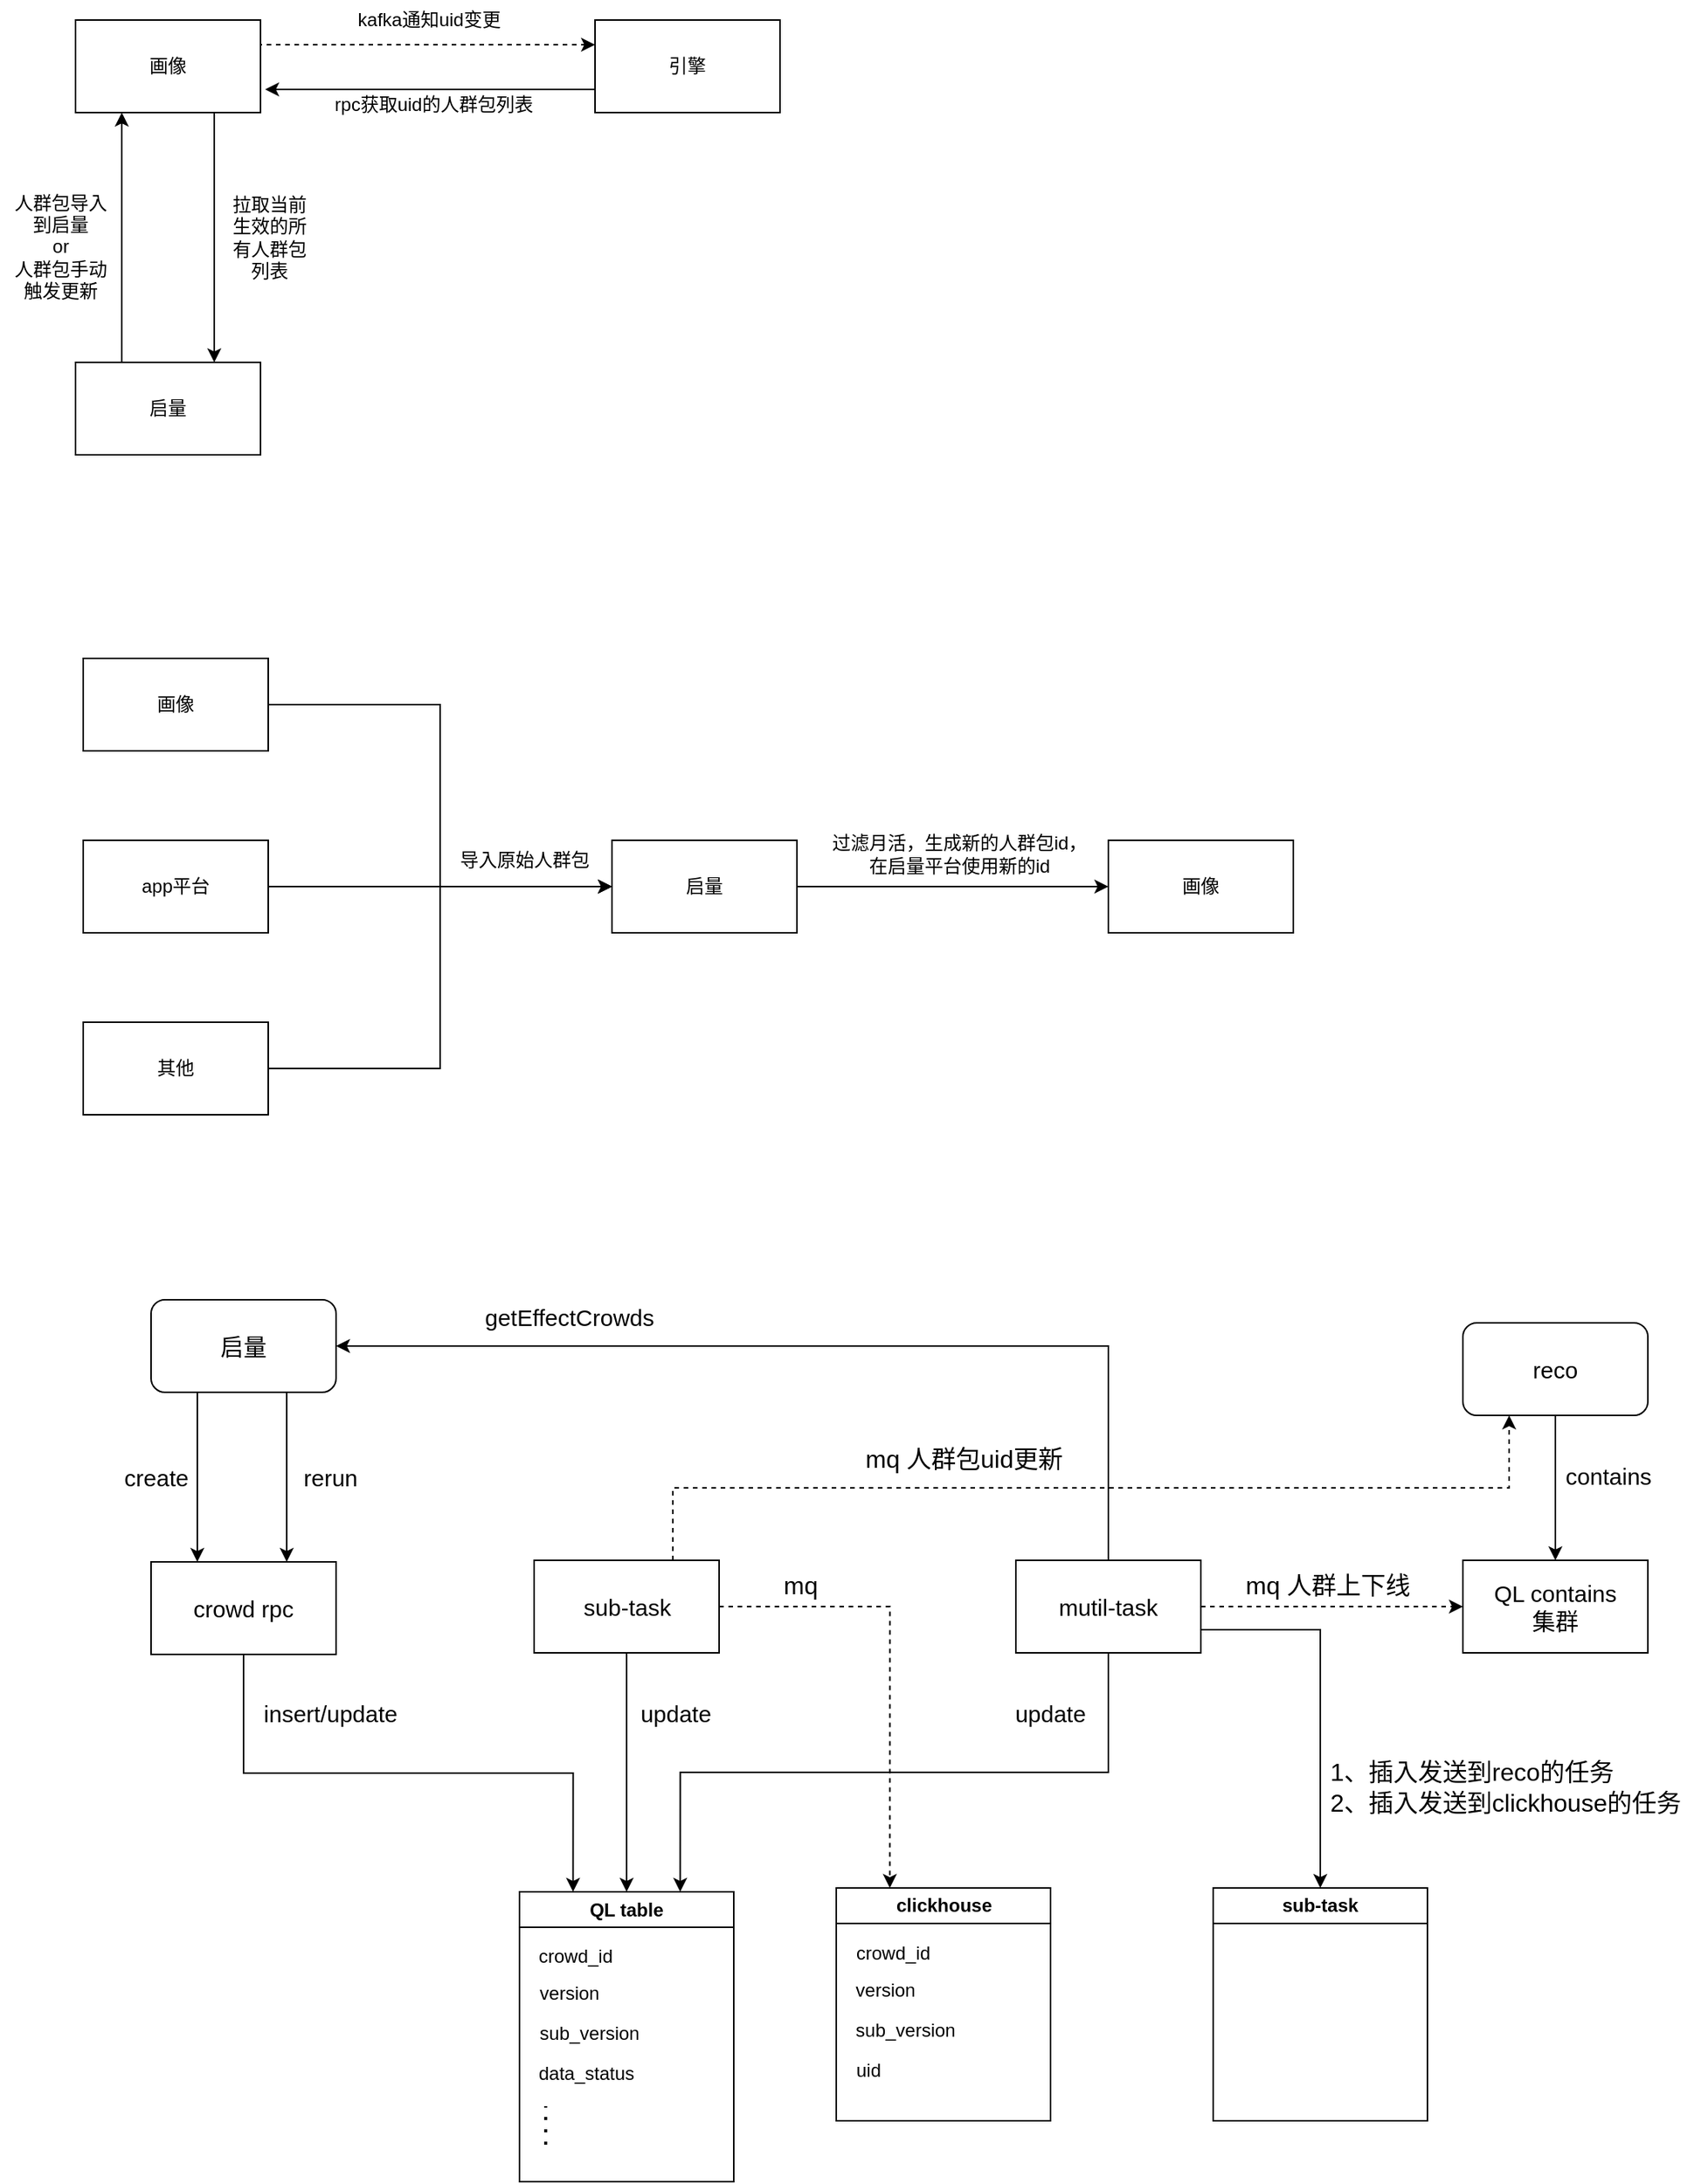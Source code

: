 <mxfile version="22.0.4" type="github">
  <diagram name="第 1 页" id="jV7wGJp07mq3WOKV_kup">
    <mxGraphModel dx="1741" dy="960" grid="0" gridSize="10" guides="1" tooltips="1" connect="1" arrows="1" fold="1" page="1" pageScale="1" pageWidth="3300" pageHeight="4681" math="0" shadow="0">
      <root>
        <mxCell id="0" />
        <mxCell id="1" parent="0" />
        <mxCell id="UxM1pPzDhjcgVf4L5Us0-4" style="edgeStyle=orthogonalEdgeStyle;rounded=0;orthogonalLoop=1;jettySize=auto;html=1;exitX=1;exitY=0.5;exitDx=0;exitDy=0;dashed=1;" parent="1" source="UxM1pPzDhjcgVf4L5Us0-1" target="UxM1pPzDhjcgVf4L5Us0-2" edge="1">
          <mxGeometry relative="1" as="geometry">
            <Array as="points">
              <mxPoint x="397" y="154" />
            </Array>
          </mxGeometry>
        </mxCell>
        <mxCell id="UxM1pPzDhjcgVf4L5Us0-12" style="edgeStyle=orthogonalEdgeStyle;rounded=0;orthogonalLoop=1;jettySize=auto;html=1;exitX=0.75;exitY=1;exitDx=0;exitDy=0;entryX=0.75;entryY=0;entryDx=0;entryDy=0;" parent="1" source="UxM1pPzDhjcgVf4L5Us0-1" target="UxM1pPzDhjcgVf4L5Us0-3" edge="1">
          <mxGeometry relative="1" as="geometry" />
        </mxCell>
        <mxCell id="UxM1pPzDhjcgVf4L5Us0-1" value="画像" style="rounded=0;whiteSpace=wrap;html=1;" parent="1" vertex="1">
          <mxGeometry x="277" y="138" width="120" height="60" as="geometry" />
        </mxCell>
        <mxCell id="UxM1pPzDhjcgVf4L5Us0-7" style="edgeStyle=orthogonalEdgeStyle;rounded=0;orthogonalLoop=1;jettySize=auto;html=1;exitX=0;exitY=0.75;exitDx=0;exitDy=0;" parent="1" source="UxM1pPzDhjcgVf4L5Us0-2" edge="1">
          <mxGeometry relative="1" as="geometry">
            <mxPoint x="400" y="183" as="targetPoint" />
          </mxGeometry>
        </mxCell>
        <mxCell id="UxM1pPzDhjcgVf4L5Us0-2" value="引擎" style="rounded=0;whiteSpace=wrap;html=1;" parent="1" vertex="1">
          <mxGeometry x="614" y="138" width="120" height="60" as="geometry" />
        </mxCell>
        <mxCell id="fhNxUWzkzA-D9nLk0wfe-1" style="edgeStyle=orthogonalEdgeStyle;rounded=0;orthogonalLoop=1;jettySize=auto;html=1;exitX=0.25;exitY=0;exitDx=0;exitDy=0;entryX=0.25;entryY=1;entryDx=0;entryDy=0;" parent="1" source="UxM1pPzDhjcgVf4L5Us0-3" target="UxM1pPzDhjcgVf4L5Us0-1" edge="1">
          <mxGeometry relative="1" as="geometry" />
        </mxCell>
        <mxCell id="UxM1pPzDhjcgVf4L5Us0-3" value="启量" style="rounded=0;whiteSpace=wrap;html=1;" parent="1" vertex="1">
          <mxGeometry x="277" y="360" width="120" height="60" as="geometry" />
        </mxCell>
        <mxCell id="UxM1pPzDhjcgVf4L5Us0-5" value="kafka通知uid变更" style="text;html=1;align=center;verticalAlign=middle;resizable=0;points=[];autosize=1;strokeColor=none;fillColor=none;" parent="1" vertex="1">
          <mxGeometry x="450" y="125" width="111" height="26" as="geometry" />
        </mxCell>
        <mxCell id="UxM1pPzDhjcgVf4L5Us0-8" value="rpc获取uid的人群包列表" style="text;html=1;align=center;verticalAlign=middle;resizable=0;points=[];autosize=1;strokeColor=none;fillColor=none;" parent="1" vertex="1">
          <mxGeometry x="435" y="180" width="147" height="26" as="geometry" />
        </mxCell>
        <mxCell id="UxM1pPzDhjcgVf4L5Us0-11" value="拉取当前生效的所有人群包列表" style="text;html=1;strokeColor=none;fillColor=none;align=center;verticalAlign=middle;whiteSpace=wrap;rounded=0;" parent="1" vertex="1">
          <mxGeometry x="373" y="264" width="60" height="30" as="geometry" />
        </mxCell>
        <mxCell id="UxM1pPzDhjcgVf4L5Us0-18" style="edgeStyle=orthogonalEdgeStyle;rounded=0;orthogonalLoop=1;jettySize=auto;html=1;exitX=1;exitY=0.5;exitDx=0;exitDy=0;entryX=0;entryY=0.5;entryDx=0;entryDy=0;" parent="1" source="UxM1pPzDhjcgVf4L5Us0-14" target="UxM1pPzDhjcgVf4L5Us0-15" edge="1">
          <mxGeometry relative="1" as="geometry" />
        </mxCell>
        <mxCell id="UxM1pPzDhjcgVf4L5Us0-14" value="画像" style="rounded=0;whiteSpace=wrap;html=1;" parent="1" vertex="1">
          <mxGeometry x="282" y="552" width="120" height="60" as="geometry" />
        </mxCell>
        <mxCell id="UxM1pPzDhjcgVf4L5Us0-23" style="edgeStyle=orthogonalEdgeStyle;rounded=0;orthogonalLoop=1;jettySize=auto;html=1;exitX=1;exitY=0.5;exitDx=0;exitDy=0;" parent="1" source="UxM1pPzDhjcgVf4L5Us0-15" target="UxM1pPzDhjcgVf4L5Us0-22" edge="1">
          <mxGeometry relative="1" as="geometry" />
        </mxCell>
        <mxCell id="UxM1pPzDhjcgVf4L5Us0-15" value="启量" style="rounded=0;whiteSpace=wrap;html=1;" parent="1" vertex="1">
          <mxGeometry x="625" y="670" width="120" height="60" as="geometry" />
        </mxCell>
        <mxCell id="UxM1pPzDhjcgVf4L5Us0-19" style="edgeStyle=orthogonalEdgeStyle;rounded=0;orthogonalLoop=1;jettySize=auto;html=1;exitX=1;exitY=0.5;exitDx=0;exitDy=0;entryX=0;entryY=0.5;entryDx=0;entryDy=0;" parent="1" source="UxM1pPzDhjcgVf4L5Us0-16" target="UxM1pPzDhjcgVf4L5Us0-15" edge="1">
          <mxGeometry relative="1" as="geometry">
            <mxPoint x="533" y="700" as="targetPoint" />
            <Array as="points">
              <mxPoint x="498" y="700" />
              <mxPoint x="498" y="700" />
            </Array>
          </mxGeometry>
        </mxCell>
        <mxCell id="UxM1pPzDhjcgVf4L5Us0-16" value="app平台" style="rounded=0;whiteSpace=wrap;html=1;" parent="1" vertex="1">
          <mxGeometry x="282" y="670" width="120" height="60" as="geometry" />
        </mxCell>
        <mxCell id="UxM1pPzDhjcgVf4L5Us0-20" style="edgeStyle=orthogonalEdgeStyle;rounded=0;orthogonalLoop=1;jettySize=auto;html=1;exitX=1;exitY=0.5;exitDx=0;exitDy=0;entryX=0;entryY=0.5;entryDx=0;entryDy=0;" parent="1" source="UxM1pPzDhjcgVf4L5Us0-17" target="UxM1pPzDhjcgVf4L5Us0-15" edge="1">
          <mxGeometry relative="1" as="geometry" />
        </mxCell>
        <mxCell id="UxM1pPzDhjcgVf4L5Us0-17" value="其他" style="rounded=0;whiteSpace=wrap;html=1;" parent="1" vertex="1">
          <mxGeometry x="282" y="788" width="120" height="60" as="geometry" />
        </mxCell>
        <mxCell id="UxM1pPzDhjcgVf4L5Us0-21" value="导入原始人群包" style="text;html=1;align=center;verticalAlign=middle;resizable=0;points=[];autosize=1;strokeColor=none;fillColor=none;" parent="1" vertex="1">
          <mxGeometry x="517" y="670" width="102" height="26" as="geometry" />
        </mxCell>
        <mxCell id="UxM1pPzDhjcgVf4L5Us0-22" value="画像" style="rounded=0;whiteSpace=wrap;html=1;" parent="1" vertex="1">
          <mxGeometry x="947" y="670" width="120" height="60" as="geometry" />
        </mxCell>
        <mxCell id="UxM1pPzDhjcgVf4L5Us0-24" value="过滤月活，生成新的人群包id，&lt;br&gt;在启量平台使用新的id" style="text;html=1;align=center;verticalAlign=middle;resizable=0;points=[];autosize=1;strokeColor=none;fillColor=none;" parent="1" vertex="1">
          <mxGeometry x="758" y="658" width="183" height="41" as="geometry" />
        </mxCell>
        <mxCell id="fhNxUWzkzA-D9nLk0wfe-2" value="人群包导入&lt;br&gt;到启量&lt;br&gt;or&lt;br&gt;人群包手动&lt;br&gt;触发更新" style="text;html=1;align=center;verticalAlign=middle;resizable=0;points=[];autosize=1;strokeColor=none;fillColor=none;" parent="1" vertex="1">
          <mxGeometry x="228" y="243" width="78" height="84" as="geometry" />
        </mxCell>
        <mxCell id="5Oo7_wLMQo9BjeAjyKWx-21" style="edgeStyle=orthogonalEdgeStyle;rounded=0;orthogonalLoop=1;jettySize=auto;html=1;exitX=0.5;exitY=1;exitDx=0;exitDy=0;entryX=0.25;entryY=0;entryDx=0;entryDy=0;" edge="1" parent="1" source="5Oo7_wLMQo9BjeAjyKWx-1" target="5Oo7_wLMQo9BjeAjyKWx-8">
          <mxGeometry relative="1" as="geometry" />
        </mxCell>
        <mxCell id="5Oo7_wLMQo9BjeAjyKWx-1" value="crowd rpc" style="rounded=0;whiteSpace=wrap;html=1;fontSize=15;" vertex="1" parent="1">
          <mxGeometry x="326" y="1138" width="120" height="60" as="geometry" />
        </mxCell>
        <mxCell id="5Oo7_wLMQo9BjeAjyKWx-3" value="" style="endArrow=classic;html=1;rounded=0;entryX=0.25;entryY=0;entryDx=0;entryDy=0;fontSize=15;" edge="1" parent="1" target="5Oo7_wLMQo9BjeAjyKWx-1">
          <mxGeometry width="50" height="50" relative="1" as="geometry">
            <mxPoint x="356" y="1028" as="sourcePoint" />
            <mxPoint x="876" y="1080" as="targetPoint" />
          </mxGeometry>
        </mxCell>
        <mxCell id="5Oo7_wLMQo9BjeAjyKWx-4" value="create" style="text;html=1;align=center;verticalAlign=middle;resizable=0;points=[];autosize=1;strokeColor=none;fillColor=none;fontSize=15;" vertex="1" parent="1">
          <mxGeometry x="299" y="1068" width="60" height="30" as="geometry" />
        </mxCell>
        <mxCell id="5Oo7_wLMQo9BjeAjyKWx-5" value="rerun" style="text;html=1;align=center;verticalAlign=middle;resizable=0;points=[];autosize=1;strokeColor=none;fillColor=none;fontSize=15;" vertex="1" parent="1">
          <mxGeometry x="415" y="1068" width="53" height="30" as="geometry" />
        </mxCell>
        <mxCell id="5Oo7_wLMQo9BjeAjyKWx-6" value="" style="endArrow=classic;html=1;rounded=0;entryX=0.25;entryY=0;entryDx=0;entryDy=0;fontSize=15;" edge="1" parent="1">
          <mxGeometry width="50" height="50" relative="1" as="geometry">
            <mxPoint x="414" y="1028" as="sourcePoint" />
            <mxPoint x="414" y="1138" as="targetPoint" />
          </mxGeometry>
        </mxCell>
        <mxCell id="5Oo7_wLMQo9BjeAjyKWx-7" value="启量" style="rounded=1;whiteSpace=wrap;html=1;fontSize=15;" vertex="1" parent="1">
          <mxGeometry x="326" y="968" width="120" height="60" as="geometry" />
        </mxCell>
        <mxCell id="5Oo7_wLMQo9BjeAjyKWx-8" value="QL table" style="swimlane;whiteSpace=wrap;html=1;" vertex="1" parent="1">
          <mxGeometry x="565" y="1352" width="139" height="188" as="geometry" />
        </mxCell>
        <mxCell id="5Oo7_wLMQo9BjeAjyKWx-11" value="crowd_id" style="text;html=1;align=center;verticalAlign=middle;resizable=0;points=[];autosize=1;strokeColor=none;fillColor=none;" vertex="1" parent="5Oo7_wLMQo9BjeAjyKWx-8">
          <mxGeometry x="3" y="29" width="66" height="26" as="geometry" />
        </mxCell>
        <mxCell id="5Oo7_wLMQo9BjeAjyKWx-13" value="version" style="text;html=1;align=center;verticalAlign=middle;resizable=0;points=[];autosize=1;strokeColor=none;fillColor=none;" vertex="1" parent="5Oo7_wLMQo9BjeAjyKWx-8">
          <mxGeometry x="3" y="53" width="57" height="26" as="geometry" />
        </mxCell>
        <mxCell id="5Oo7_wLMQo9BjeAjyKWx-14" value="sub_version" style="text;html=1;align=center;verticalAlign=middle;resizable=0;points=[];autosize=1;strokeColor=none;fillColor=none;" vertex="1" parent="5Oo7_wLMQo9BjeAjyKWx-8">
          <mxGeometry x="3" y="79" width="83" height="26" as="geometry" />
        </mxCell>
        <mxCell id="5Oo7_wLMQo9BjeAjyKWx-15" value="data_status" style="text;html=1;align=center;verticalAlign=middle;resizable=0;points=[];autosize=1;strokeColor=none;fillColor=none;" vertex="1" parent="5Oo7_wLMQo9BjeAjyKWx-8">
          <mxGeometry x="3" y="105" width="80" height="26" as="geometry" />
        </mxCell>
        <mxCell id="5Oo7_wLMQo9BjeAjyKWx-47" value="" style="endArrow=none;dashed=1;html=1;dashPattern=1 3;strokeWidth=2;rounded=0;" edge="1" parent="5Oo7_wLMQo9BjeAjyKWx-8">
          <mxGeometry width="50" height="50" relative="1" as="geometry">
            <mxPoint x="17" y="164" as="sourcePoint" />
            <mxPoint x="17" y="139" as="targetPoint" />
          </mxGeometry>
        </mxCell>
        <mxCell id="5Oo7_wLMQo9BjeAjyKWx-19" style="edgeStyle=orthogonalEdgeStyle;rounded=0;orthogonalLoop=1;jettySize=auto;html=1;exitX=0.5;exitY=1;exitDx=0;exitDy=0;entryX=0.5;entryY=0;entryDx=0;entryDy=0;" edge="1" parent="1" source="5Oo7_wLMQo9BjeAjyKWx-2" target="5Oo7_wLMQo9BjeAjyKWx-8">
          <mxGeometry relative="1" as="geometry" />
        </mxCell>
        <mxCell id="5Oo7_wLMQo9BjeAjyKWx-44" style="edgeStyle=orthogonalEdgeStyle;rounded=0;orthogonalLoop=1;jettySize=auto;html=1;exitX=1;exitY=0.5;exitDx=0;exitDy=0;entryX=0.25;entryY=0;entryDx=0;entryDy=0;dashed=1;" edge="1" parent="1" source="5Oo7_wLMQo9BjeAjyKWx-2" target="5Oo7_wLMQo9BjeAjyKWx-27">
          <mxGeometry relative="1" as="geometry" />
        </mxCell>
        <mxCell id="5Oo7_wLMQo9BjeAjyKWx-48" style="edgeStyle=orthogonalEdgeStyle;rounded=0;orthogonalLoop=1;jettySize=auto;html=1;exitX=0.75;exitY=0;exitDx=0;exitDy=0;entryX=0.25;entryY=1;entryDx=0;entryDy=0;dashed=1;" edge="1" parent="1" source="5Oo7_wLMQo9BjeAjyKWx-2" target="5Oo7_wLMQo9BjeAjyKWx-35">
          <mxGeometry relative="1" as="geometry" />
        </mxCell>
        <mxCell id="5Oo7_wLMQo9BjeAjyKWx-2" value="sub-task" style="rounded=0;whiteSpace=wrap;html=1;fontSize=15;" vertex="1" parent="1">
          <mxGeometry x="574.5" y="1137" width="120" height="60" as="geometry" />
        </mxCell>
        <mxCell id="5Oo7_wLMQo9BjeAjyKWx-17" value="insert/update" style="text;html=1;align=center;verticalAlign=middle;resizable=0;points=[];autosize=1;strokeColor=none;fillColor=none;fontSize=15;" vertex="1" parent="1">
          <mxGeometry x="389" y="1221" width="105" height="30" as="geometry" />
        </mxCell>
        <mxCell id="5Oo7_wLMQo9BjeAjyKWx-18" value="update" style="text;html=1;align=center;verticalAlign=middle;resizable=0;points=[];autosize=1;strokeColor=none;fillColor=none;fontSize=15;" vertex="1" parent="1">
          <mxGeometry x="633.5" y="1221" width="64" height="30" as="geometry" />
        </mxCell>
        <mxCell id="5Oo7_wLMQo9BjeAjyKWx-23" style="edgeStyle=orthogonalEdgeStyle;rounded=0;orthogonalLoop=1;jettySize=auto;html=1;exitX=0.5;exitY=1;exitDx=0;exitDy=0;entryX=0.75;entryY=0;entryDx=0;entryDy=0;" edge="1" parent="1" source="5Oo7_wLMQo9BjeAjyKWx-22" target="5Oo7_wLMQo9BjeAjyKWx-8">
          <mxGeometry relative="1" as="geometry" />
        </mxCell>
        <mxCell id="5Oo7_wLMQo9BjeAjyKWx-24" style="edgeStyle=orthogonalEdgeStyle;rounded=0;orthogonalLoop=1;jettySize=auto;html=1;exitX=0.5;exitY=0;exitDx=0;exitDy=0;entryX=1;entryY=0.5;entryDx=0;entryDy=0;" edge="1" parent="1" source="5Oo7_wLMQo9BjeAjyKWx-22" target="5Oo7_wLMQo9BjeAjyKWx-7">
          <mxGeometry relative="1" as="geometry" />
        </mxCell>
        <mxCell id="5Oo7_wLMQo9BjeAjyKWx-43" style="edgeStyle=orthogonalEdgeStyle;rounded=0;orthogonalLoop=1;jettySize=auto;html=1;exitX=1;exitY=0.5;exitDx=0;exitDy=0;entryX=0;entryY=0.5;entryDx=0;entryDy=0;dashed=1;" edge="1" parent="1" source="5Oo7_wLMQo9BjeAjyKWx-22" target="5Oo7_wLMQo9BjeAjyKWx-33">
          <mxGeometry relative="1" as="geometry" />
        </mxCell>
        <mxCell id="5Oo7_wLMQo9BjeAjyKWx-56" style="edgeStyle=orthogonalEdgeStyle;rounded=0;orthogonalLoop=1;jettySize=auto;html=1;exitX=1;exitY=0.75;exitDx=0;exitDy=0;entryX=0.5;entryY=0;entryDx=0;entryDy=0;" edge="1" parent="1" source="5Oo7_wLMQo9BjeAjyKWx-22" target="5Oo7_wLMQo9BjeAjyKWx-57">
          <mxGeometry relative="1" as="geometry">
            <mxPoint x="1100.333" y="1273.333" as="targetPoint" />
          </mxGeometry>
        </mxCell>
        <mxCell id="5Oo7_wLMQo9BjeAjyKWx-22" value="mutil-task" style="rounded=0;whiteSpace=wrap;html=1;fontSize=15;" vertex="1" parent="1">
          <mxGeometry x="887" y="1137" width="120" height="60" as="geometry" />
        </mxCell>
        <mxCell id="5Oo7_wLMQo9BjeAjyKWx-26" value="getEffectCrowds" style="text;html=1;align=center;verticalAlign=middle;resizable=0;points=[];autosize=1;strokeColor=none;fillColor=none;fontSize=15;" vertex="1" parent="1">
          <mxGeometry x="533" y="964" width="128" height="30" as="geometry" />
        </mxCell>
        <mxCell id="5Oo7_wLMQo9BjeAjyKWx-27" value="clickhouse" style="swimlane;whiteSpace=wrap;html=1;" vertex="1" parent="1">
          <mxGeometry x="770.5" y="1349.5" width="139" height="151" as="geometry" />
        </mxCell>
        <mxCell id="5Oo7_wLMQo9BjeAjyKWx-28" value="crowd_id" style="text;html=1;align=center;verticalAlign=middle;resizable=0;points=[];autosize=1;strokeColor=none;fillColor=none;" vertex="1" parent="5Oo7_wLMQo9BjeAjyKWx-27">
          <mxGeometry x="3" y="29" width="66" height="26" as="geometry" />
        </mxCell>
        <mxCell id="5Oo7_wLMQo9BjeAjyKWx-29" value="version" style="text;html=1;align=center;verticalAlign=middle;resizable=0;points=[];autosize=1;strokeColor=none;fillColor=none;" vertex="1" parent="5Oo7_wLMQo9BjeAjyKWx-27">
          <mxGeometry x="3" y="53" width="57" height="26" as="geometry" />
        </mxCell>
        <mxCell id="5Oo7_wLMQo9BjeAjyKWx-30" value="sub_version" style="text;html=1;align=center;verticalAlign=middle;resizable=0;points=[];autosize=1;strokeColor=none;fillColor=none;" vertex="1" parent="5Oo7_wLMQo9BjeAjyKWx-27">
          <mxGeometry x="3" y="79" width="83" height="26" as="geometry" />
        </mxCell>
        <mxCell id="5Oo7_wLMQo9BjeAjyKWx-31" value="uid" style="text;html=1;align=center;verticalAlign=middle;resizable=0;points=[];autosize=1;strokeColor=none;fillColor=none;" vertex="1" parent="5Oo7_wLMQo9BjeAjyKWx-27">
          <mxGeometry x="3" y="105" width="34" height="26" as="geometry" />
        </mxCell>
        <mxCell id="5Oo7_wLMQo9BjeAjyKWx-33" value="QL contains&lt;br&gt;集群" style="rounded=0;whiteSpace=wrap;html=1;fontSize=15;" vertex="1" parent="1">
          <mxGeometry x="1177" y="1137" width="120" height="60" as="geometry" />
        </mxCell>
        <mxCell id="5Oo7_wLMQo9BjeAjyKWx-36" style="edgeStyle=orthogonalEdgeStyle;rounded=0;orthogonalLoop=1;jettySize=auto;html=1;exitX=0.5;exitY=1;exitDx=0;exitDy=0;entryX=0.5;entryY=0;entryDx=0;entryDy=0;" edge="1" parent="1" source="5Oo7_wLMQo9BjeAjyKWx-35" target="5Oo7_wLMQo9BjeAjyKWx-33">
          <mxGeometry relative="1" as="geometry" />
        </mxCell>
        <mxCell id="5Oo7_wLMQo9BjeAjyKWx-35" value="reco" style="rounded=1;whiteSpace=wrap;html=1;fontSize=15;" vertex="1" parent="1">
          <mxGeometry x="1177" y="983" width="120" height="60" as="geometry" />
        </mxCell>
        <mxCell id="5Oo7_wLMQo9BjeAjyKWx-37" value="contains" style="text;html=1;align=center;verticalAlign=middle;resizable=0;points=[];autosize=1;strokeColor=none;fillColor=none;fontSize=15;" vertex="1" parent="1">
          <mxGeometry x="1234" y="1067" width="74" height="30" as="geometry" />
        </mxCell>
        <mxCell id="5Oo7_wLMQo9BjeAjyKWx-39" value="update" style="text;html=1;align=center;verticalAlign=middle;resizable=0;points=[];autosize=1;strokeColor=none;fillColor=none;fontSize=15;" vertex="1" parent="1">
          <mxGeometry x="877" y="1221" width="64" height="30" as="geometry" />
        </mxCell>
        <mxCell id="5Oo7_wLMQo9BjeAjyKWx-42" value="mq 人群上下线" style="text;html=1;align=center;verticalAlign=middle;resizable=0;points=[];autosize=1;strokeColor=none;fillColor=none;fontSize=16;" vertex="1" parent="1">
          <mxGeometry x="1026" y="1137" width="125" height="31" as="geometry" />
        </mxCell>
        <mxCell id="5Oo7_wLMQo9BjeAjyKWx-45" value="mq" style="text;html=1;align=center;verticalAlign=middle;resizable=0;points=[];autosize=1;strokeColor=none;fillColor=none;fontSize=16;" vertex="1" parent="1">
          <mxGeometry x="727" y="1137" width="40" height="31" as="geometry" />
        </mxCell>
        <mxCell id="5Oo7_wLMQo9BjeAjyKWx-49" value="mq 人群包uid更新" style="text;html=1;align=center;verticalAlign=middle;resizable=0;points=[];autosize=1;strokeColor=none;fillColor=none;fontSize=16;" vertex="1" parent="1">
          <mxGeometry x="780" y="1055" width="146" height="31" as="geometry" />
        </mxCell>
        <mxCell id="5Oo7_wLMQo9BjeAjyKWx-57" value="sub-task" style="swimlane;whiteSpace=wrap;html=1;" vertex="1" parent="1">
          <mxGeometry x="1015" y="1349.5" width="139" height="151" as="geometry" />
        </mxCell>
        <mxCell id="5Oo7_wLMQo9BjeAjyKWx-63" value="1、插入发送到reco的任务&lt;br&gt;2、插入发送到clickhouse的任务" style="text;html=1;align=left;verticalAlign=middle;resizable=0;points=[];autosize=1;strokeColor=none;fillColor=none;fontSize=16;" vertex="1" parent="1">
          <mxGeometry x="1089" y="1259" width="246" height="50" as="geometry" />
        </mxCell>
      </root>
    </mxGraphModel>
  </diagram>
</mxfile>
